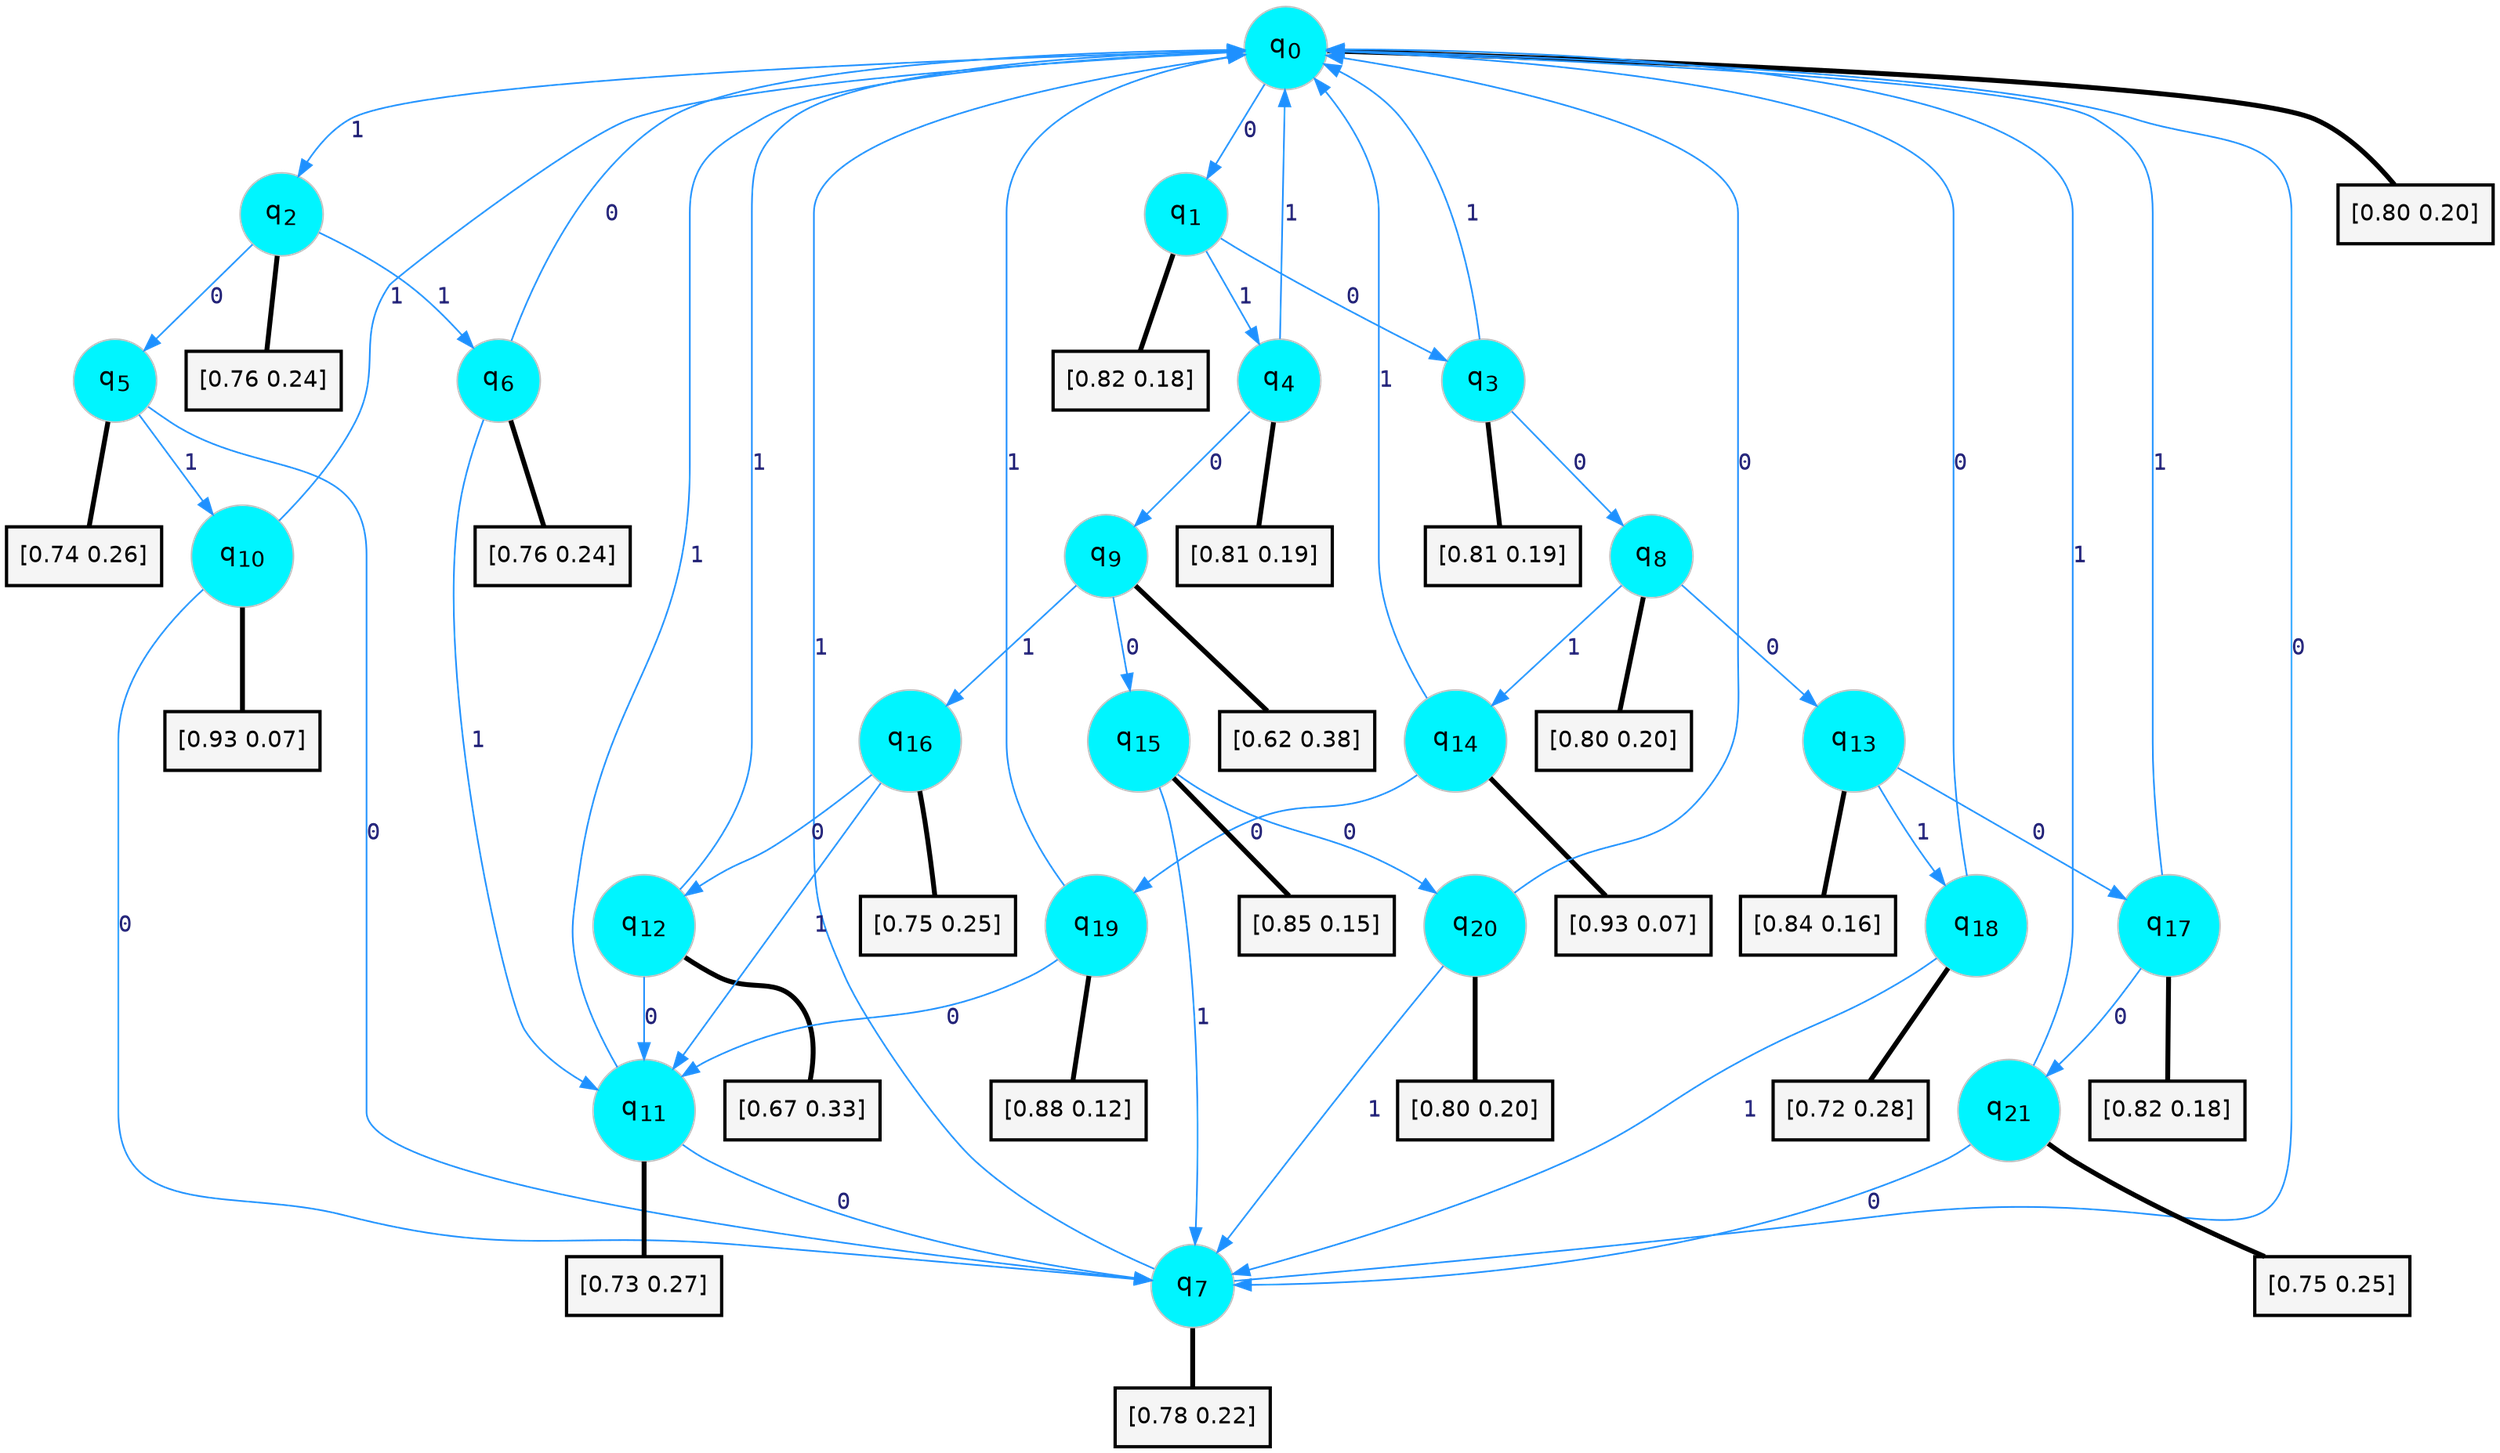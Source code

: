 digraph G {
graph [
bgcolor=transparent, dpi=300, rankdir=TD, size="40,25"];
node [
color=gray, fillcolor=turquoise1, fontcolor=black, fontname=Helvetica, fontsize=16, fontweight=bold, shape=circle, style=filled];
edge [
arrowsize=1, color=dodgerblue1, fontcolor=midnightblue, fontname=courier, fontweight=bold, penwidth=1, style=solid, weight=20];
0[label=<q<SUB>0</SUB>>];
1[label=<q<SUB>1</SUB>>];
2[label=<q<SUB>2</SUB>>];
3[label=<q<SUB>3</SUB>>];
4[label=<q<SUB>4</SUB>>];
5[label=<q<SUB>5</SUB>>];
6[label=<q<SUB>6</SUB>>];
7[label=<q<SUB>7</SUB>>];
8[label=<q<SUB>8</SUB>>];
9[label=<q<SUB>9</SUB>>];
10[label=<q<SUB>10</SUB>>];
11[label=<q<SUB>11</SUB>>];
12[label=<q<SUB>12</SUB>>];
13[label=<q<SUB>13</SUB>>];
14[label=<q<SUB>14</SUB>>];
15[label=<q<SUB>15</SUB>>];
16[label=<q<SUB>16</SUB>>];
17[label=<q<SUB>17</SUB>>];
18[label=<q<SUB>18</SUB>>];
19[label=<q<SUB>19</SUB>>];
20[label=<q<SUB>20</SUB>>];
21[label=<q<SUB>21</SUB>>];
22[label="[0.80 0.20]", shape=box,fontcolor=black, fontname=Helvetica, fontsize=14, penwidth=2, fillcolor=whitesmoke,color=black];
23[label="[0.82 0.18]", shape=box,fontcolor=black, fontname=Helvetica, fontsize=14, penwidth=2, fillcolor=whitesmoke,color=black];
24[label="[0.76 0.24]", shape=box,fontcolor=black, fontname=Helvetica, fontsize=14, penwidth=2, fillcolor=whitesmoke,color=black];
25[label="[0.81 0.19]", shape=box,fontcolor=black, fontname=Helvetica, fontsize=14, penwidth=2, fillcolor=whitesmoke,color=black];
26[label="[0.81 0.19]", shape=box,fontcolor=black, fontname=Helvetica, fontsize=14, penwidth=2, fillcolor=whitesmoke,color=black];
27[label="[0.74 0.26]", shape=box,fontcolor=black, fontname=Helvetica, fontsize=14, penwidth=2, fillcolor=whitesmoke,color=black];
28[label="[0.76 0.24]", shape=box,fontcolor=black, fontname=Helvetica, fontsize=14, penwidth=2, fillcolor=whitesmoke,color=black];
29[label="[0.78 0.22]", shape=box,fontcolor=black, fontname=Helvetica, fontsize=14, penwidth=2, fillcolor=whitesmoke,color=black];
30[label="[0.80 0.20]", shape=box,fontcolor=black, fontname=Helvetica, fontsize=14, penwidth=2, fillcolor=whitesmoke,color=black];
31[label="[0.62 0.38]", shape=box,fontcolor=black, fontname=Helvetica, fontsize=14, penwidth=2, fillcolor=whitesmoke,color=black];
32[label="[0.93 0.07]", shape=box,fontcolor=black, fontname=Helvetica, fontsize=14, penwidth=2, fillcolor=whitesmoke,color=black];
33[label="[0.73 0.27]", shape=box,fontcolor=black, fontname=Helvetica, fontsize=14, penwidth=2, fillcolor=whitesmoke,color=black];
34[label="[0.67 0.33]", shape=box,fontcolor=black, fontname=Helvetica, fontsize=14, penwidth=2, fillcolor=whitesmoke,color=black];
35[label="[0.84 0.16]", shape=box,fontcolor=black, fontname=Helvetica, fontsize=14, penwidth=2, fillcolor=whitesmoke,color=black];
36[label="[0.93 0.07]", shape=box,fontcolor=black, fontname=Helvetica, fontsize=14, penwidth=2, fillcolor=whitesmoke,color=black];
37[label="[0.85 0.15]", shape=box,fontcolor=black, fontname=Helvetica, fontsize=14, penwidth=2, fillcolor=whitesmoke,color=black];
38[label="[0.75 0.25]", shape=box,fontcolor=black, fontname=Helvetica, fontsize=14, penwidth=2, fillcolor=whitesmoke,color=black];
39[label="[0.82 0.18]", shape=box,fontcolor=black, fontname=Helvetica, fontsize=14, penwidth=2, fillcolor=whitesmoke,color=black];
40[label="[0.72 0.28]", shape=box,fontcolor=black, fontname=Helvetica, fontsize=14, penwidth=2, fillcolor=whitesmoke,color=black];
41[label="[0.88 0.12]", shape=box,fontcolor=black, fontname=Helvetica, fontsize=14, penwidth=2, fillcolor=whitesmoke,color=black];
42[label="[0.80 0.20]", shape=box,fontcolor=black, fontname=Helvetica, fontsize=14, penwidth=2, fillcolor=whitesmoke,color=black];
43[label="[0.75 0.25]", shape=box,fontcolor=black, fontname=Helvetica, fontsize=14, penwidth=2, fillcolor=whitesmoke,color=black];
0->1 [label=0];
0->2 [label=1];
0->22 [arrowhead=none, penwidth=3,color=black];
1->3 [label=0];
1->4 [label=1];
1->23 [arrowhead=none, penwidth=3,color=black];
2->5 [label=0];
2->6 [label=1];
2->24 [arrowhead=none, penwidth=3,color=black];
3->8 [label=0];
3->0 [label=1];
3->25 [arrowhead=none, penwidth=3,color=black];
4->9 [label=0];
4->0 [label=1];
4->26 [arrowhead=none, penwidth=3,color=black];
5->7 [label=0];
5->10 [label=1];
5->27 [arrowhead=none, penwidth=3,color=black];
6->0 [label=0];
6->11 [label=1];
6->28 [arrowhead=none, penwidth=3,color=black];
7->0 [label=0];
7->0 [label=1];
7->29 [arrowhead=none, penwidth=3,color=black];
8->13 [label=0];
8->14 [label=1];
8->30 [arrowhead=none, penwidth=3,color=black];
9->15 [label=0];
9->16 [label=1];
9->31 [arrowhead=none, penwidth=3,color=black];
10->7 [label=0];
10->0 [label=1];
10->32 [arrowhead=none, penwidth=3,color=black];
11->7 [label=0];
11->0 [label=1];
11->33 [arrowhead=none, penwidth=3,color=black];
12->11 [label=0];
12->0 [label=1];
12->34 [arrowhead=none, penwidth=3,color=black];
13->17 [label=0];
13->18 [label=1];
13->35 [arrowhead=none, penwidth=3,color=black];
14->19 [label=0];
14->0 [label=1];
14->36 [arrowhead=none, penwidth=3,color=black];
15->20 [label=0];
15->7 [label=1];
15->37 [arrowhead=none, penwidth=3,color=black];
16->12 [label=0];
16->11 [label=1];
16->38 [arrowhead=none, penwidth=3,color=black];
17->21 [label=0];
17->0 [label=1];
17->39 [arrowhead=none, penwidth=3,color=black];
18->0 [label=0];
18->7 [label=1];
18->40 [arrowhead=none, penwidth=3,color=black];
19->11 [label=0];
19->0 [label=1];
19->41 [arrowhead=none, penwidth=3,color=black];
20->0 [label=0];
20->7 [label=1];
20->42 [arrowhead=none, penwidth=3,color=black];
21->7 [label=0];
21->0 [label=1];
21->43 [arrowhead=none, penwidth=3,color=black];
}
